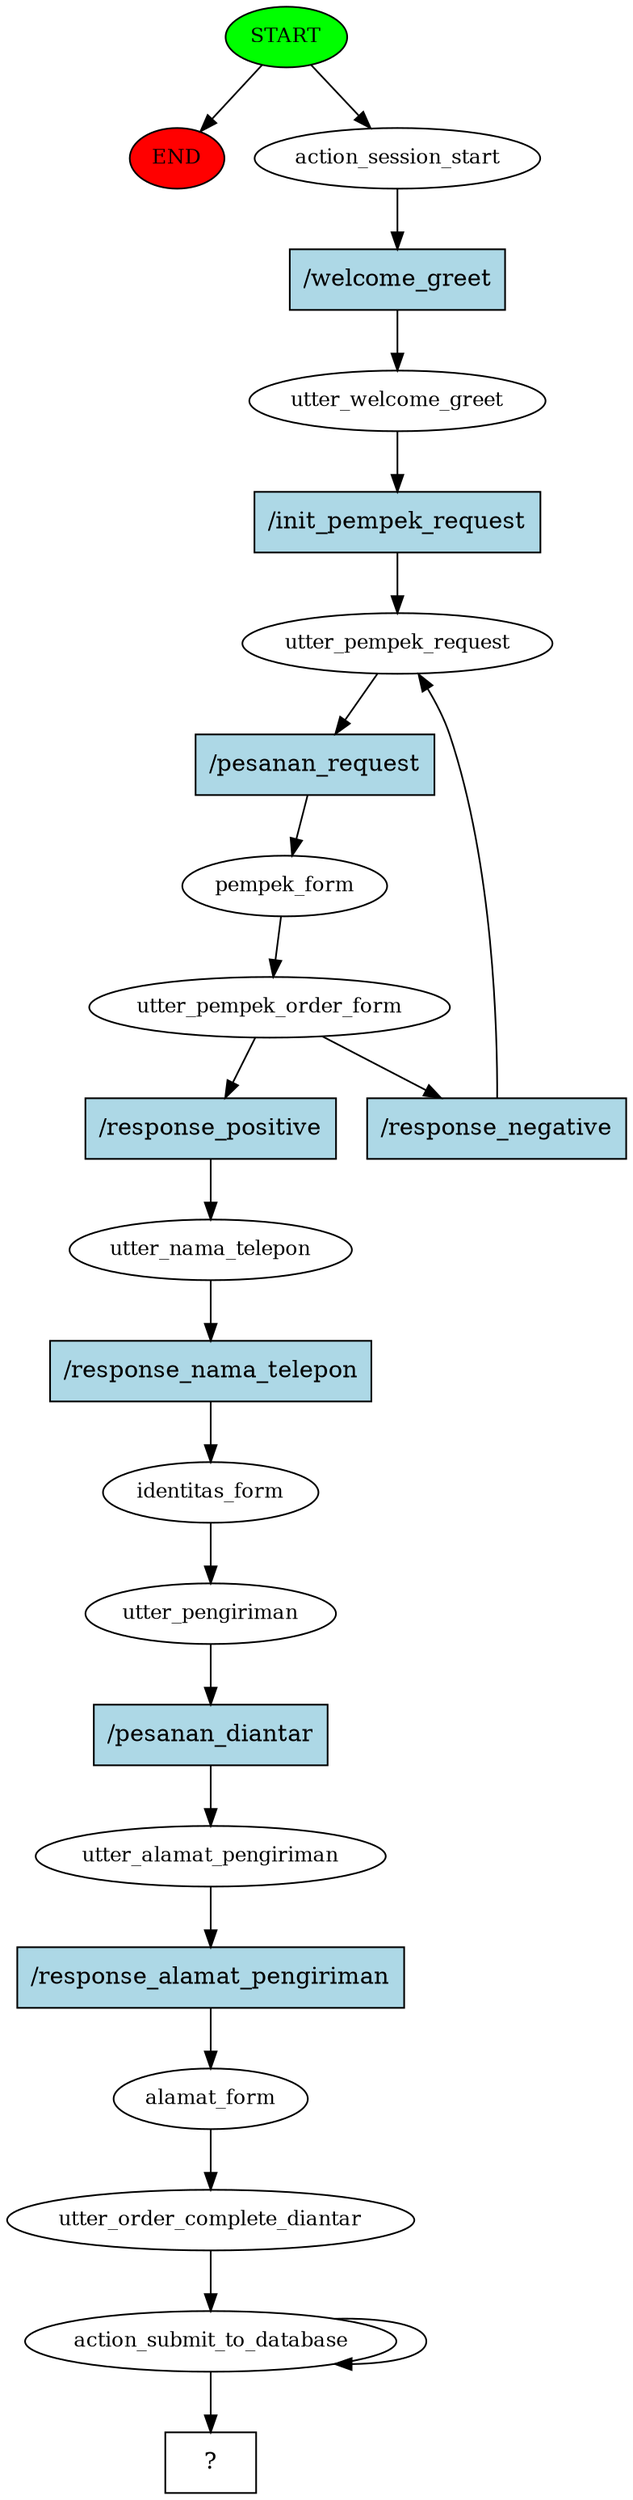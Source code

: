 digraph  {
0 [class="start active", fillcolor=green, fontsize=12, label=START, style=filled];
"-1" [class=end, fillcolor=red, fontsize=12, label=END, style=filled];
1 [class=active, fontsize=12, label=action_session_start];
2 [class=active, fontsize=12, label=utter_welcome_greet];
3 [class=active, fontsize=12, label=utter_pempek_request];
4 [class=active, fontsize=12, label=pempek_form];
5 [class=active, fontsize=12, label=utter_pempek_order_form];
9 [class=active, fontsize=12, label=utter_nama_telepon];
10 [class=active, fontsize=12, label=identitas_form];
11 [class=active, fontsize=12, label=utter_pengiriman];
12 [class=active, fontsize=12, label=utter_alamat_pengiriman];
13 [class=active, fontsize=12, label=alamat_form];
14 [class=active, fontsize=12, label=utter_order_complete_diantar];
15 [class=active, fontsize=12, label=action_submit_to_database];
17 [class="intent dashed active", label="  ?  ", shape=rect];
18 [class="intent active", fillcolor=lightblue, label="/welcome_greet", shape=rect, style=filled];
19 [class="intent active", fillcolor=lightblue, label="/init_pempek_request", shape=rect, style=filled];
20 [class="intent active", fillcolor=lightblue, label="/pesanan_request", shape=rect, style=filled];
21 [class="intent active", fillcolor=lightblue, label="/response_negative", shape=rect, style=filled];
22 [class="intent active", fillcolor=lightblue, label="/response_positive", shape=rect, style=filled];
23 [class="intent active", fillcolor=lightblue, label="/response_nama_telepon", shape=rect, style=filled];
24 [class="intent active", fillcolor=lightblue, label="/pesanan_diantar", shape=rect, style=filled];
25 [class="intent active", fillcolor=lightblue, label="/response_alamat_pengiriman", shape=rect, style=filled];
0 -> "-1"  [class="", key=NONE, label=""];
0 -> 1  [class=active, key=NONE, label=""];
1 -> 18  [class=active, key=0];
2 -> 19  [class=active, key=0];
3 -> 20  [class=active, key=0];
4 -> 5  [class=active, key=NONE, label=""];
5 -> 21  [class=active, key=0];
5 -> 22  [class=active, key=0];
9 -> 23  [class=active, key=0];
10 -> 11  [class=active, key=NONE, label=""];
11 -> 24  [class=active, key=0];
12 -> 25  [class=active, key=0];
13 -> 14  [class=active, key=NONE, label=""];
14 -> 15  [class=active, key=NONE, label=""];
15 -> 17  [class=active, key=NONE, label=""];
15 -> 15  [class=active, key=NONE, label=""];
18 -> 2  [class=active, key=0];
19 -> 3  [class=active, key=0];
20 -> 4  [class=active, key=0];
21 -> 3  [class=active, key=0];
22 -> 9  [class=active, key=0];
23 -> 10  [class=active, key=0];
24 -> 12  [class=active, key=0];
25 -> 13  [class=active, key=0];
}
